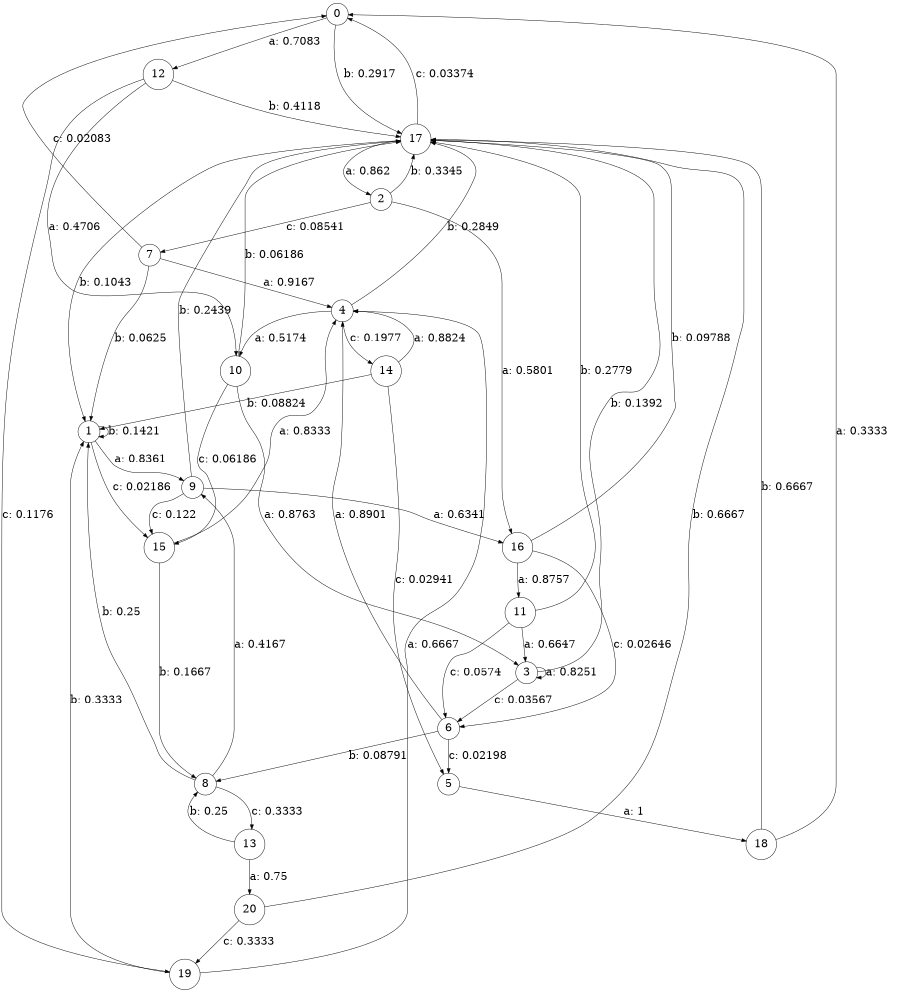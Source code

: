 digraph "d4-200nw-t0-cen-SML" {
size = "6,8.5";
ratio = "fill";
node [shape = circle];
node [fontsize = 24];
edge [fontsize = 24];
0 -> 12 [label = "a: 0.7083   "];
0 -> 17 [label = "b: 0.2917   "];
1 -> 9 [label = "a: 0.8361   "];
1 -> 1 [label = "b: 0.1421   "];
1 -> 15 [label = "c: 0.02186  "];
2 -> 16 [label = "a: 0.5801   "];
2 -> 17 [label = "b: 0.3345   "];
2 -> 7 [label = "c: 0.08541  "];
3 -> 3 [label = "a: 0.8251   "];
3 -> 17 [label = "b: 0.1392   "];
3 -> 6 [label = "c: 0.03567  "];
4 -> 10 [label = "a: 0.5174   "];
4 -> 17 [label = "b: 0.2849   "];
4 -> 14 [label = "c: 0.1977   "];
5 -> 18 [label = "a: 1        "];
6 -> 4 [label = "a: 0.8901   "];
6 -> 8 [label = "b: 0.08791  "];
6 -> 5 [label = "c: 0.02198  "];
7 -> 4 [label = "a: 0.9167   "];
7 -> 1 [label = "b: 0.0625   "];
7 -> 0 [label = "c: 0.02083  "];
8 -> 9 [label = "a: 0.4167   "];
8 -> 1 [label = "b: 0.25     "];
8 -> 13 [label = "c: 0.3333   "];
9 -> 16 [label = "a: 0.6341   "];
9 -> 17 [label = "b: 0.2439   "];
9 -> 15 [label = "c: 0.122    "];
10 -> 3 [label = "a: 0.8763   "];
10 -> 17 [label = "b: 0.06186  "];
10 -> 15 [label = "c: 0.06186  "];
11 -> 3 [label = "a: 0.6647   "];
11 -> 17 [label = "b: 0.2779   "];
11 -> 6 [label = "c: 0.0574   "];
12 -> 10 [label = "a: 0.4706   "];
12 -> 17 [label = "b: 0.4118   "];
12 -> 19 [label = "c: 0.1176   "];
13 -> 20 [label = "a: 0.75     "];
13 -> 8 [label = "b: 0.25     "];
14 -> 4 [label = "a: 0.8824   "];
14 -> 1 [label = "b: 0.08824  "];
14 -> 5 [label = "c: 0.02941  "];
15 -> 4 [label = "a: 0.8333   "];
15 -> 8 [label = "b: 0.1667   "];
16 -> 11 [label = "a: 0.8757   "];
16 -> 17 [label = "b: 0.09788  "];
16 -> 6 [label = "c: 0.02646  "];
17 -> 2 [label = "a: 0.862    "];
17 -> 1 [label = "b: 0.1043   "];
17 -> 0 [label = "c: 0.03374  "];
18 -> 0 [label = "a: 0.3333   "];
18 -> 17 [label = "b: 0.6667   "];
19 -> 4 [label = "a: 0.6667   "];
19 -> 1 [label = "b: 0.3333   "];
20 -> 17 [label = "b: 0.6667   "];
20 -> 19 [label = "c: 0.3333   "];
}